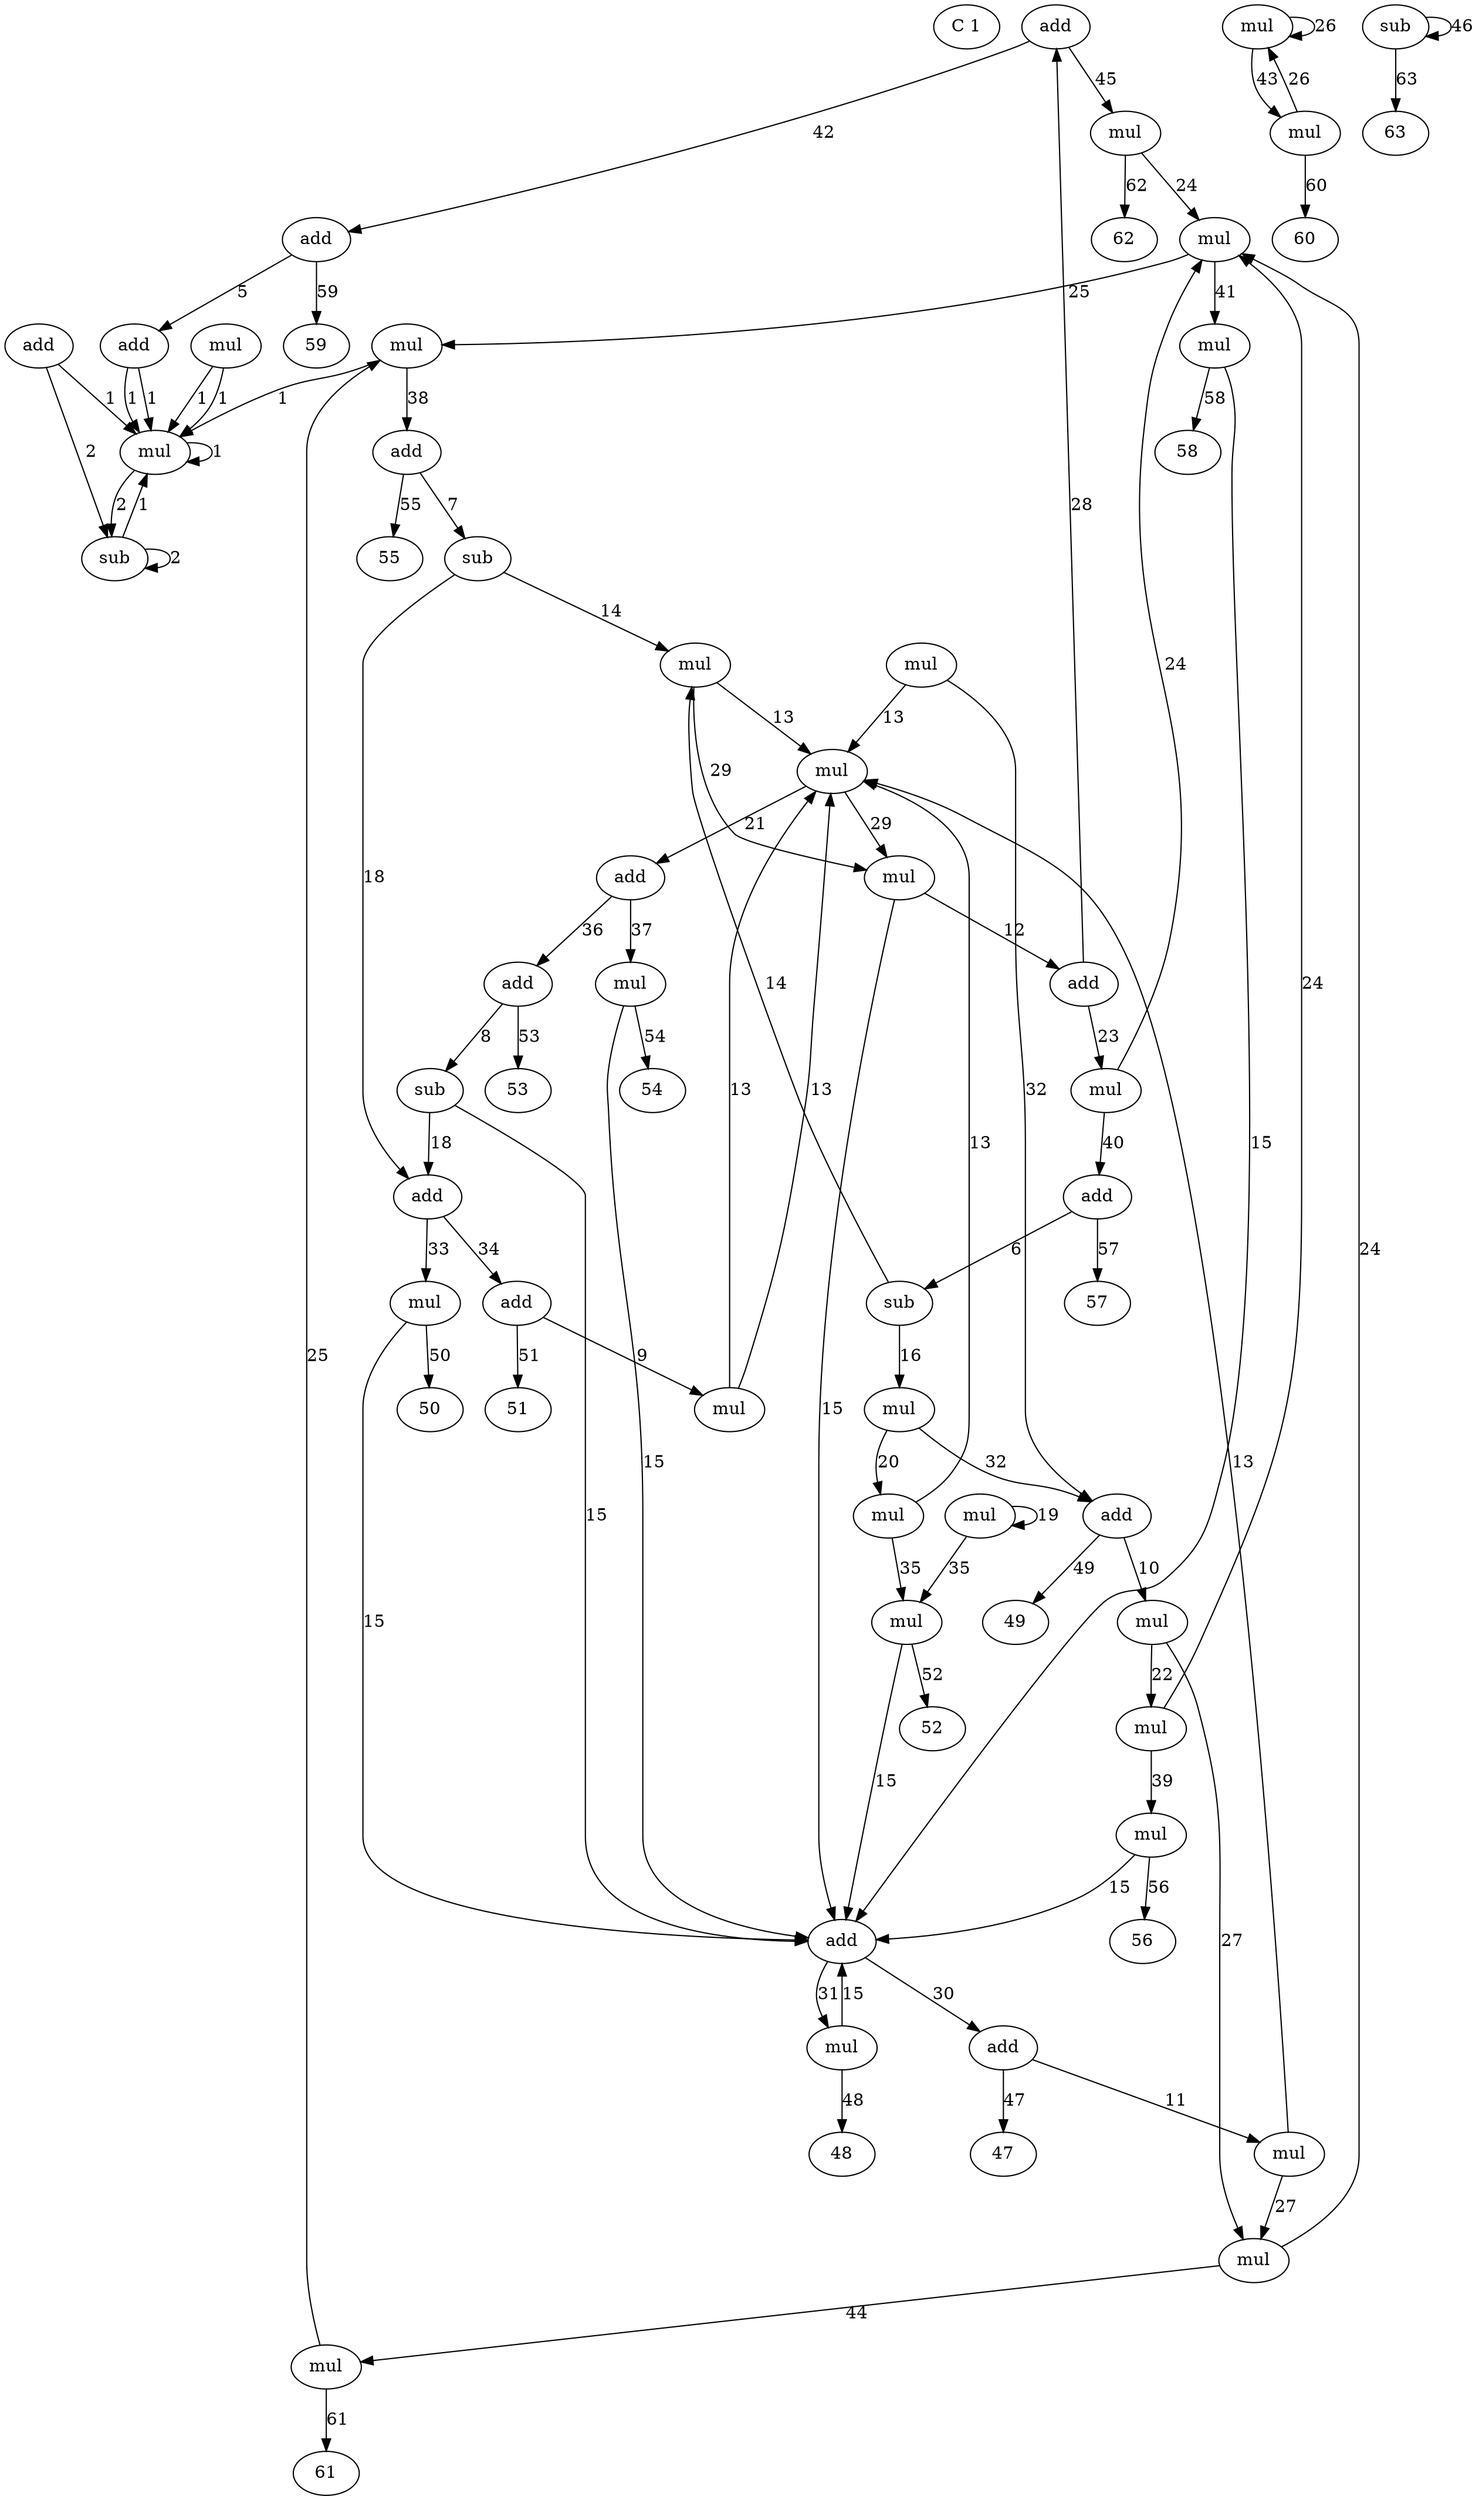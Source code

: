 digraph G {
0 [label="C 1"]
1 [label="mul"]
1 -> 1 [label="1"]
1 -> 2 [label="2"]
2 [label="sub"]
2 -> 2 [label="2"]
2 -> 1 [label="1"]
3 [label="add"]
3 -> 1 [label="1"]
3 -> 2 [label="2"]
4 [label="mul"]
4 -> 1 [label="1"]
4 -> 1 [label="1"]
5 [label="add"]
5 -> 1 [label="1"]
5 -> 1 [label="1"]
6 [label="sub"]
6 -> 14 [label="14"]
6 -> 16 [label="16"]
7 [label="sub"]
7 -> 14 [label="14"]
7 -> 18 [label="18"]
8 [label="sub"]
8 -> 15 [label="15"]
8 -> 18 [label="18"]
9 [label="mul"]
9 -> 13 [label="13"]
9 -> 13 [label="13"]
10 [label="mul"]
10 -> 22 [label="22"]
10 -> 27 [label="27"]
11 [label="mul"]
11 -> 13 [label="13"]
11 -> 27 [label="27"]
12 [label="add"]
12 -> 23 [label="23"]
12 -> 28 [label="28"]
13 [label="mul"]
13 -> 21 [label="21"]
13 -> 29 [label="29"]
14 [label="mul"]
14 -> 13 [label="13"]
14 -> 29 [label="29"]
15 [label="add"]
15 -> 30 [label="30"]
15 -> 31 [label="31"]
16 [label="mul"]
16 -> 20 [label="20"]
16 -> 32 [label="32"]
17 [label="mul"]
17 -> 13 [label="13"]
17 -> 32 [label="32"]
18 [label="add"]
18 -> 33 [label="33"]
18 -> 34 [label="34"]
19 [label="mul"]
19 -> 19 [label="19"]
19 -> 35 [label="35"]
20 [label="mul"]
20 -> 13 [label="13"]
20 -> 35 [label="35"]
21 [label="add"]
21 -> 36 [label="36"]
21 -> 37 [label="37"]
22 [label="mul"]
22 -> 24 [label="24"]
22 -> 39 [label="39"]
23 [label="mul"]
23 -> 24 [label="24"]
23 -> 40 [label="40"]
24 [label="mul"]
24 -> 25 [label="25"]
24 -> 41 [label="41"]
25 [label="mul"]
25 -> 1 [label="1"]
25 -> 38 [label="38"]
26 [label="mul"]
26 -> 26 [label="26"]
26 -> 43 [label="43"]
27 [label="mul"]
27 -> 24 [label="24"]
27 -> 44 [label="44"]
28 [label="add"]
28 -> 42 [label="42"]
28 -> 45 [label="45"]
29 [label="mul"]
29 -> 12 [label="12"]
29 -> 15 [label="15"]
30 [label="add"]
30 -> 11 [label="11"]
30 -> 47 [label="47"]
31 [label="mul"]
31 -> 15 [label="15"]
31 -> 48 [label="48"]
32 [label="add"]
32 -> 10 [label="10"]
32 -> 49 [label="49"]
33 [label="mul"]
33 -> 15 [label="15"]
33 -> 50 [label="50"]
34 [label="add"]
34 -> 9 [label="9"]
34 -> 51 [label="51"]
35 [label="mul"]
35 -> 15 [label="15"]
35 -> 52 [label="52"]
36 [label="add"]
36 -> 8 [label="8"]
36 -> 53 [label="53"]
37 [label="mul"]
37 -> 15 [label="15"]
37 -> 54 [label="54"]
38 [label="add"]
38 -> 7 [label="7"]
38 -> 55 [label="55"]
39 [label="mul"]
39 -> 15 [label="15"]
39 -> 56 [label="56"]
40 [label="add"]
40 -> 6 [label="6"]
40 -> 57 [label="57"]
41 [label="mul"]
41 -> 15 [label="15"]
41 -> 58 [label="58"]
42 [label="add"]
42 -> 5 [label="5"]
42 -> 59 [label="59"]
43 [label="mul"]
43 -> 26 [label="26"]
43 -> 60 [label="60"]
44 [label="mul"]
44 -> 25 [label="25"]
44 -> 61 [label="61"]
45 [label="mul"]
45 -> 24 [label="24"]
45 -> 62 [label="62"]
46 [label="sub"]
46 -> 46 [label="46"]
46 -> 63 [label="63"]
}
